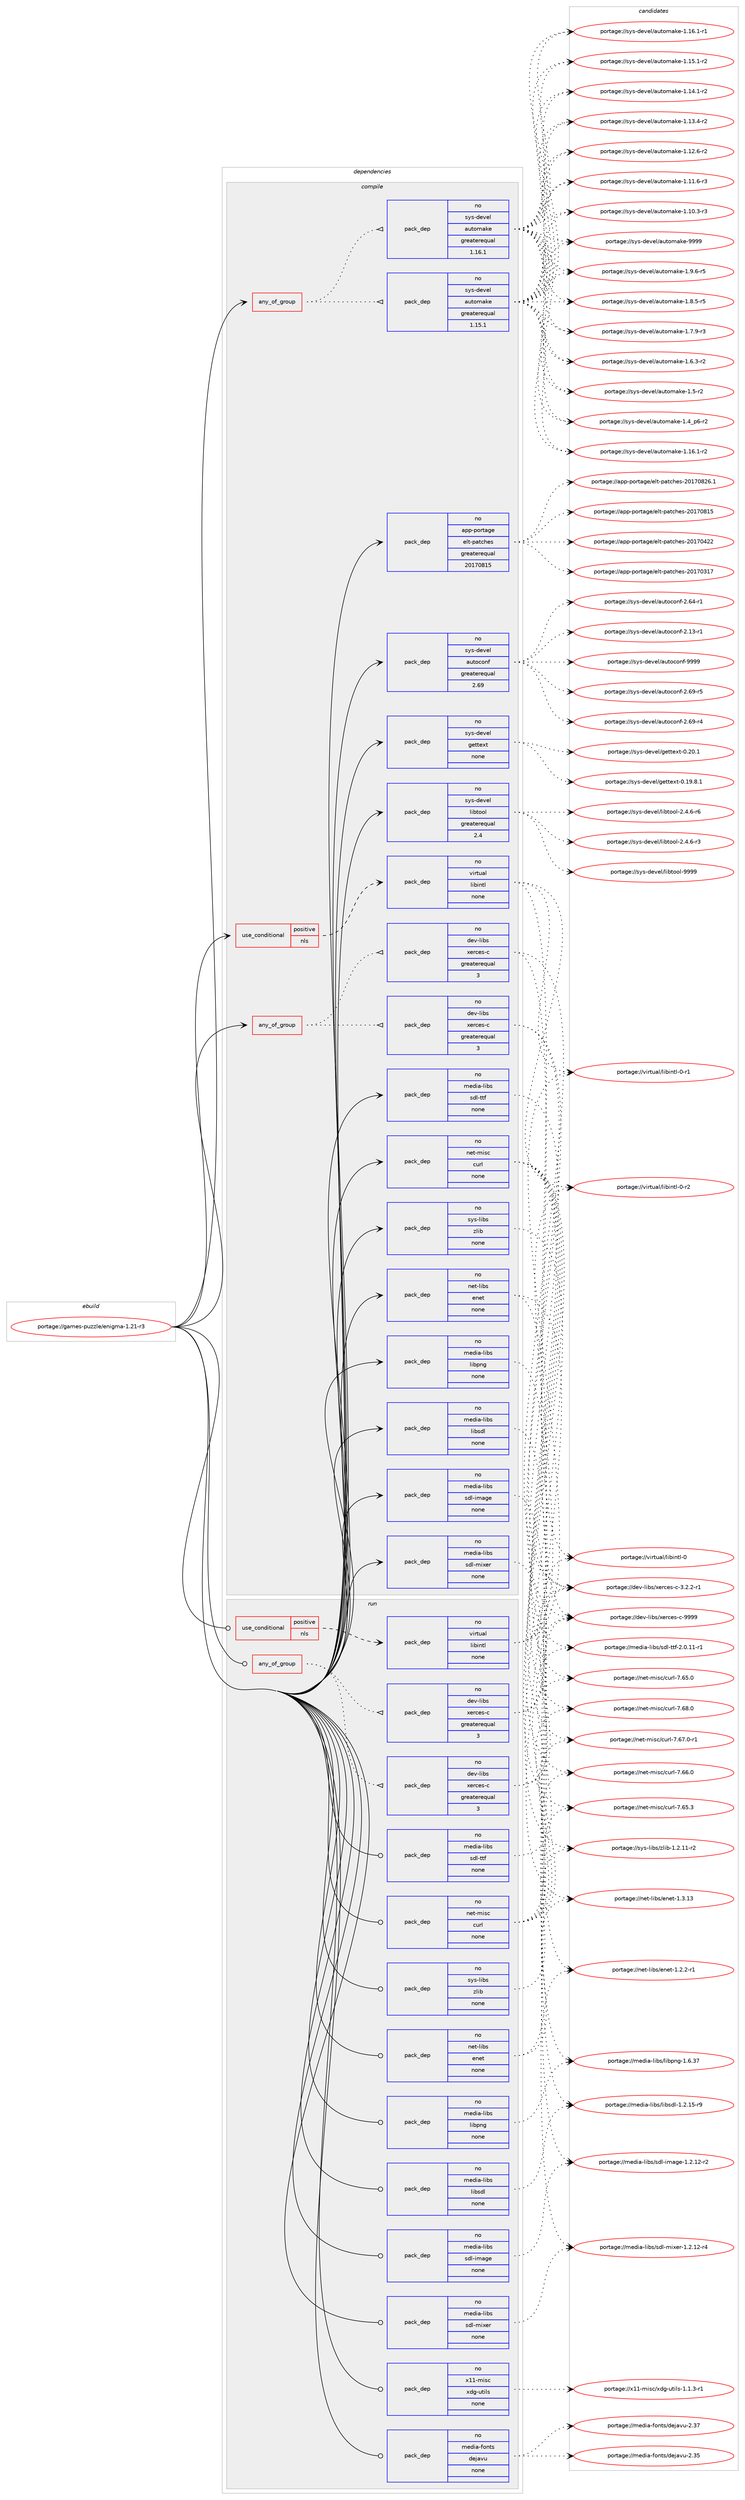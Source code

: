 digraph prolog {

# *************
# Graph options
# *************

newrank=true;
concentrate=true;
compound=true;
graph [rankdir=LR,fontname=Helvetica,fontsize=10,ranksep=1.5];#, ranksep=2.5, nodesep=0.2];
edge  [arrowhead=vee];
node  [fontname=Helvetica,fontsize=10];

# **********
# The ebuild
# **********

subgraph cluster_leftcol {
color=gray;
rank=same;
label=<<i>ebuild</i>>;
id [label="portage://games-puzzle/enigma-1.21-r3", color=red, width=4, href="../games-puzzle/enigma-1.21-r3.svg"];
}

# ****************
# The dependencies
# ****************

subgraph cluster_midcol {
color=gray;
label=<<i>dependencies</i>>;
subgraph cluster_compile {
fillcolor="#eeeeee";
style=filled;
label=<<i>compile</i>>;
subgraph any4226 {
dependency284602 [label=<<TABLE BORDER="0" CELLBORDER="1" CELLSPACING="0" CELLPADDING="4"><TR><TD CELLPADDING="10">any_of_group</TD></TR></TABLE>>, shape=none, color=red];subgraph pack221005 {
dependency284603 [label=<<TABLE BORDER="0" CELLBORDER="1" CELLSPACING="0" CELLPADDING="4" WIDTH="220"><TR><TD ROWSPAN="6" CELLPADDING="30">pack_dep</TD></TR><TR><TD WIDTH="110">no</TD></TR><TR><TD>dev-libs</TD></TR><TR><TD>xerces-c</TD></TR><TR><TD>greaterequal</TD></TR><TR><TD>3</TD></TR></TABLE>>, shape=none, color=blue];
}
dependency284602:e -> dependency284603:w [weight=20,style="dotted",arrowhead="oinv"];
subgraph pack221006 {
dependency284604 [label=<<TABLE BORDER="0" CELLBORDER="1" CELLSPACING="0" CELLPADDING="4" WIDTH="220"><TR><TD ROWSPAN="6" CELLPADDING="30">pack_dep</TD></TR><TR><TD WIDTH="110">no</TD></TR><TR><TD>dev-libs</TD></TR><TR><TD>xerces-c</TD></TR><TR><TD>greaterequal</TD></TR><TR><TD>3</TD></TR></TABLE>>, shape=none, color=blue];
}
dependency284602:e -> dependency284604:w [weight=20,style="dotted",arrowhead="oinv"];
}
id:e -> dependency284602:w [weight=20,style="solid",arrowhead="vee"];
subgraph any4227 {
dependency284605 [label=<<TABLE BORDER="0" CELLBORDER="1" CELLSPACING="0" CELLPADDING="4"><TR><TD CELLPADDING="10">any_of_group</TD></TR></TABLE>>, shape=none, color=red];subgraph pack221007 {
dependency284606 [label=<<TABLE BORDER="0" CELLBORDER="1" CELLSPACING="0" CELLPADDING="4" WIDTH="220"><TR><TD ROWSPAN="6" CELLPADDING="30">pack_dep</TD></TR><TR><TD WIDTH="110">no</TD></TR><TR><TD>sys-devel</TD></TR><TR><TD>automake</TD></TR><TR><TD>greaterequal</TD></TR><TR><TD>1.16.1</TD></TR></TABLE>>, shape=none, color=blue];
}
dependency284605:e -> dependency284606:w [weight=20,style="dotted",arrowhead="oinv"];
subgraph pack221008 {
dependency284607 [label=<<TABLE BORDER="0" CELLBORDER="1" CELLSPACING="0" CELLPADDING="4" WIDTH="220"><TR><TD ROWSPAN="6" CELLPADDING="30">pack_dep</TD></TR><TR><TD WIDTH="110">no</TD></TR><TR><TD>sys-devel</TD></TR><TR><TD>automake</TD></TR><TR><TD>greaterequal</TD></TR><TR><TD>1.15.1</TD></TR></TABLE>>, shape=none, color=blue];
}
dependency284605:e -> dependency284607:w [weight=20,style="dotted",arrowhead="oinv"];
}
id:e -> dependency284605:w [weight=20,style="solid",arrowhead="vee"];
subgraph cond59168 {
dependency284608 [label=<<TABLE BORDER="0" CELLBORDER="1" CELLSPACING="0" CELLPADDING="4"><TR><TD ROWSPAN="3" CELLPADDING="10">use_conditional</TD></TR><TR><TD>positive</TD></TR><TR><TD>nls</TD></TR></TABLE>>, shape=none, color=red];
subgraph pack221009 {
dependency284609 [label=<<TABLE BORDER="0" CELLBORDER="1" CELLSPACING="0" CELLPADDING="4" WIDTH="220"><TR><TD ROWSPAN="6" CELLPADDING="30">pack_dep</TD></TR><TR><TD WIDTH="110">no</TD></TR><TR><TD>virtual</TD></TR><TR><TD>libintl</TD></TR><TR><TD>none</TD></TR><TR><TD></TD></TR></TABLE>>, shape=none, color=blue];
}
dependency284608:e -> dependency284609:w [weight=20,style="dashed",arrowhead="vee"];
}
id:e -> dependency284608:w [weight=20,style="solid",arrowhead="vee"];
subgraph pack221010 {
dependency284610 [label=<<TABLE BORDER="0" CELLBORDER="1" CELLSPACING="0" CELLPADDING="4" WIDTH="220"><TR><TD ROWSPAN="6" CELLPADDING="30">pack_dep</TD></TR><TR><TD WIDTH="110">no</TD></TR><TR><TD>app-portage</TD></TR><TR><TD>elt-patches</TD></TR><TR><TD>greaterequal</TD></TR><TR><TD>20170815</TD></TR></TABLE>>, shape=none, color=blue];
}
id:e -> dependency284610:w [weight=20,style="solid",arrowhead="vee"];
subgraph pack221011 {
dependency284611 [label=<<TABLE BORDER="0" CELLBORDER="1" CELLSPACING="0" CELLPADDING="4" WIDTH="220"><TR><TD ROWSPAN="6" CELLPADDING="30">pack_dep</TD></TR><TR><TD WIDTH="110">no</TD></TR><TR><TD>media-libs</TD></TR><TR><TD>libpng</TD></TR><TR><TD>none</TD></TR><TR><TD></TD></TR></TABLE>>, shape=none, color=blue];
}
id:e -> dependency284611:w [weight=20,style="solid",arrowhead="vee"];
subgraph pack221012 {
dependency284612 [label=<<TABLE BORDER="0" CELLBORDER="1" CELLSPACING="0" CELLPADDING="4" WIDTH="220"><TR><TD ROWSPAN="6" CELLPADDING="30">pack_dep</TD></TR><TR><TD WIDTH="110">no</TD></TR><TR><TD>media-libs</TD></TR><TR><TD>libsdl</TD></TR><TR><TD>none</TD></TR><TR><TD></TD></TR></TABLE>>, shape=none, color=blue];
}
id:e -> dependency284612:w [weight=20,style="solid",arrowhead="vee"];
subgraph pack221013 {
dependency284613 [label=<<TABLE BORDER="0" CELLBORDER="1" CELLSPACING="0" CELLPADDING="4" WIDTH="220"><TR><TD ROWSPAN="6" CELLPADDING="30">pack_dep</TD></TR><TR><TD WIDTH="110">no</TD></TR><TR><TD>media-libs</TD></TR><TR><TD>sdl-image</TD></TR><TR><TD>none</TD></TR><TR><TD></TD></TR></TABLE>>, shape=none, color=blue];
}
id:e -> dependency284613:w [weight=20,style="solid",arrowhead="vee"];
subgraph pack221014 {
dependency284614 [label=<<TABLE BORDER="0" CELLBORDER="1" CELLSPACING="0" CELLPADDING="4" WIDTH="220"><TR><TD ROWSPAN="6" CELLPADDING="30">pack_dep</TD></TR><TR><TD WIDTH="110">no</TD></TR><TR><TD>media-libs</TD></TR><TR><TD>sdl-mixer</TD></TR><TR><TD>none</TD></TR><TR><TD></TD></TR></TABLE>>, shape=none, color=blue];
}
id:e -> dependency284614:w [weight=20,style="solid",arrowhead="vee"];
subgraph pack221015 {
dependency284615 [label=<<TABLE BORDER="0" CELLBORDER="1" CELLSPACING="0" CELLPADDING="4" WIDTH="220"><TR><TD ROWSPAN="6" CELLPADDING="30">pack_dep</TD></TR><TR><TD WIDTH="110">no</TD></TR><TR><TD>media-libs</TD></TR><TR><TD>sdl-ttf</TD></TR><TR><TD>none</TD></TR><TR><TD></TD></TR></TABLE>>, shape=none, color=blue];
}
id:e -> dependency284615:w [weight=20,style="solid",arrowhead="vee"];
subgraph pack221016 {
dependency284616 [label=<<TABLE BORDER="0" CELLBORDER="1" CELLSPACING="0" CELLPADDING="4" WIDTH="220"><TR><TD ROWSPAN="6" CELLPADDING="30">pack_dep</TD></TR><TR><TD WIDTH="110">no</TD></TR><TR><TD>net-libs</TD></TR><TR><TD>enet</TD></TR><TR><TD>none</TD></TR><TR><TD></TD></TR></TABLE>>, shape=none, color=blue];
}
id:e -> dependency284616:w [weight=20,style="solid",arrowhead="vee"];
subgraph pack221017 {
dependency284617 [label=<<TABLE BORDER="0" CELLBORDER="1" CELLSPACING="0" CELLPADDING="4" WIDTH="220"><TR><TD ROWSPAN="6" CELLPADDING="30">pack_dep</TD></TR><TR><TD WIDTH="110">no</TD></TR><TR><TD>net-misc</TD></TR><TR><TD>curl</TD></TR><TR><TD>none</TD></TR><TR><TD></TD></TR></TABLE>>, shape=none, color=blue];
}
id:e -> dependency284617:w [weight=20,style="solid",arrowhead="vee"];
subgraph pack221018 {
dependency284618 [label=<<TABLE BORDER="0" CELLBORDER="1" CELLSPACING="0" CELLPADDING="4" WIDTH="220"><TR><TD ROWSPAN="6" CELLPADDING="30">pack_dep</TD></TR><TR><TD WIDTH="110">no</TD></TR><TR><TD>sys-devel</TD></TR><TR><TD>autoconf</TD></TR><TR><TD>greaterequal</TD></TR><TR><TD>2.69</TD></TR></TABLE>>, shape=none, color=blue];
}
id:e -> dependency284618:w [weight=20,style="solid",arrowhead="vee"];
subgraph pack221019 {
dependency284619 [label=<<TABLE BORDER="0" CELLBORDER="1" CELLSPACING="0" CELLPADDING="4" WIDTH="220"><TR><TD ROWSPAN="6" CELLPADDING="30">pack_dep</TD></TR><TR><TD WIDTH="110">no</TD></TR><TR><TD>sys-devel</TD></TR><TR><TD>gettext</TD></TR><TR><TD>none</TD></TR><TR><TD></TD></TR></TABLE>>, shape=none, color=blue];
}
id:e -> dependency284619:w [weight=20,style="solid",arrowhead="vee"];
subgraph pack221020 {
dependency284620 [label=<<TABLE BORDER="0" CELLBORDER="1" CELLSPACING="0" CELLPADDING="4" WIDTH="220"><TR><TD ROWSPAN="6" CELLPADDING="30">pack_dep</TD></TR><TR><TD WIDTH="110">no</TD></TR><TR><TD>sys-devel</TD></TR><TR><TD>libtool</TD></TR><TR><TD>greaterequal</TD></TR><TR><TD>2.4</TD></TR></TABLE>>, shape=none, color=blue];
}
id:e -> dependency284620:w [weight=20,style="solid",arrowhead="vee"];
subgraph pack221021 {
dependency284621 [label=<<TABLE BORDER="0" CELLBORDER="1" CELLSPACING="0" CELLPADDING="4" WIDTH="220"><TR><TD ROWSPAN="6" CELLPADDING="30">pack_dep</TD></TR><TR><TD WIDTH="110">no</TD></TR><TR><TD>sys-libs</TD></TR><TR><TD>zlib</TD></TR><TR><TD>none</TD></TR><TR><TD></TD></TR></TABLE>>, shape=none, color=blue];
}
id:e -> dependency284621:w [weight=20,style="solid",arrowhead="vee"];
}
subgraph cluster_compileandrun {
fillcolor="#eeeeee";
style=filled;
label=<<i>compile and run</i>>;
}
subgraph cluster_run {
fillcolor="#eeeeee";
style=filled;
label=<<i>run</i>>;
subgraph any4228 {
dependency284622 [label=<<TABLE BORDER="0" CELLBORDER="1" CELLSPACING="0" CELLPADDING="4"><TR><TD CELLPADDING="10">any_of_group</TD></TR></TABLE>>, shape=none, color=red];subgraph pack221022 {
dependency284623 [label=<<TABLE BORDER="0" CELLBORDER="1" CELLSPACING="0" CELLPADDING="4" WIDTH="220"><TR><TD ROWSPAN="6" CELLPADDING="30">pack_dep</TD></TR><TR><TD WIDTH="110">no</TD></TR><TR><TD>dev-libs</TD></TR><TR><TD>xerces-c</TD></TR><TR><TD>greaterequal</TD></TR><TR><TD>3</TD></TR></TABLE>>, shape=none, color=blue];
}
dependency284622:e -> dependency284623:w [weight=20,style="dotted",arrowhead="oinv"];
subgraph pack221023 {
dependency284624 [label=<<TABLE BORDER="0" CELLBORDER="1" CELLSPACING="0" CELLPADDING="4" WIDTH="220"><TR><TD ROWSPAN="6" CELLPADDING="30">pack_dep</TD></TR><TR><TD WIDTH="110">no</TD></TR><TR><TD>dev-libs</TD></TR><TR><TD>xerces-c</TD></TR><TR><TD>greaterequal</TD></TR><TR><TD>3</TD></TR></TABLE>>, shape=none, color=blue];
}
dependency284622:e -> dependency284624:w [weight=20,style="dotted",arrowhead="oinv"];
}
id:e -> dependency284622:w [weight=20,style="solid",arrowhead="odot"];
subgraph cond59169 {
dependency284625 [label=<<TABLE BORDER="0" CELLBORDER="1" CELLSPACING="0" CELLPADDING="4"><TR><TD ROWSPAN="3" CELLPADDING="10">use_conditional</TD></TR><TR><TD>positive</TD></TR><TR><TD>nls</TD></TR></TABLE>>, shape=none, color=red];
subgraph pack221024 {
dependency284626 [label=<<TABLE BORDER="0" CELLBORDER="1" CELLSPACING="0" CELLPADDING="4" WIDTH="220"><TR><TD ROWSPAN="6" CELLPADDING="30">pack_dep</TD></TR><TR><TD WIDTH="110">no</TD></TR><TR><TD>virtual</TD></TR><TR><TD>libintl</TD></TR><TR><TD>none</TD></TR><TR><TD></TD></TR></TABLE>>, shape=none, color=blue];
}
dependency284625:e -> dependency284626:w [weight=20,style="dashed",arrowhead="vee"];
}
id:e -> dependency284625:w [weight=20,style="solid",arrowhead="odot"];
subgraph pack221025 {
dependency284627 [label=<<TABLE BORDER="0" CELLBORDER="1" CELLSPACING="0" CELLPADDING="4" WIDTH="220"><TR><TD ROWSPAN="6" CELLPADDING="30">pack_dep</TD></TR><TR><TD WIDTH="110">no</TD></TR><TR><TD>media-fonts</TD></TR><TR><TD>dejavu</TD></TR><TR><TD>none</TD></TR><TR><TD></TD></TR></TABLE>>, shape=none, color=blue];
}
id:e -> dependency284627:w [weight=20,style="solid",arrowhead="odot"];
subgraph pack221026 {
dependency284628 [label=<<TABLE BORDER="0" CELLBORDER="1" CELLSPACING="0" CELLPADDING="4" WIDTH="220"><TR><TD ROWSPAN="6" CELLPADDING="30">pack_dep</TD></TR><TR><TD WIDTH="110">no</TD></TR><TR><TD>media-libs</TD></TR><TR><TD>libpng</TD></TR><TR><TD>none</TD></TR><TR><TD></TD></TR></TABLE>>, shape=none, color=blue];
}
id:e -> dependency284628:w [weight=20,style="solid",arrowhead="odot"];
subgraph pack221027 {
dependency284629 [label=<<TABLE BORDER="0" CELLBORDER="1" CELLSPACING="0" CELLPADDING="4" WIDTH="220"><TR><TD ROWSPAN="6" CELLPADDING="30">pack_dep</TD></TR><TR><TD WIDTH="110">no</TD></TR><TR><TD>media-libs</TD></TR><TR><TD>libsdl</TD></TR><TR><TD>none</TD></TR><TR><TD></TD></TR></TABLE>>, shape=none, color=blue];
}
id:e -> dependency284629:w [weight=20,style="solid",arrowhead="odot"];
subgraph pack221028 {
dependency284630 [label=<<TABLE BORDER="0" CELLBORDER="1" CELLSPACING="0" CELLPADDING="4" WIDTH="220"><TR><TD ROWSPAN="6" CELLPADDING="30">pack_dep</TD></TR><TR><TD WIDTH="110">no</TD></TR><TR><TD>media-libs</TD></TR><TR><TD>sdl-image</TD></TR><TR><TD>none</TD></TR><TR><TD></TD></TR></TABLE>>, shape=none, color=blue];
}
id:e -> dependency284630:w [weight=20,style="solid",arrowhead="odot"];
subgraph pack221029 {
dependency284631 [label=<<TABLE BORDER="0" CELLBORDER="1" CELLSPACING="0" CELLPADDING="4" WIDTH="220"><TR><TD ROWSPAN="6" CELLPADDING="30">pack_dep</TD></TR><TR><TD WIDTH="110">no</TD></TR><TR><TD>media-libs</TD></TR><TR><TD>sdl-mixer</TD></TR><TR><TD>none</TD></TR><TR><TD></TD></TR></TABLE>>, shape=none, color=blue];
}
id:e -> dependency284631:w [weight=20,style="solid",arrowhead="odot"];
subgraph pack221030 {
dependency284632 [label=<<TABLE BORDER="0" CELLBORDER="1" CELLSPACING="0" CELLPADDING="4" WIDTH="220"><TR><TD ROWSPAN="6" CELLPADDING="30">pack_dep</TD></TR><TR><TD WIDTH="110">no</TD></TR><TR><TD>media-libs</TD></TR><TR><TD>sdl-ttf</TD></TR><TR><TD>none</TD></TR><TR><TD></TD></TR></TABLE>>, shape=none, color=blue];
}
id:e -> dependency284632:w [weight=20,style="solid",arrowhead="odot"];
subgraph pack221031 {
dependency284633 [label=<<TABLE BORDER="0" CELLBORDER="1" CELLSPACING="0" CELLPADDING="4" WIDTH="220"><TR><TD ROWSPAN="6" CELLPADDING="30">pack_dep</TD></TR><TR><TD WIDTH="110">no</TD></TR><TR><TD>net-libs</TD></TR><TR><TD>enet</TD></TR><TR><TD>none</TD></TR><TR><TD></TD></TR></TABLE>>, shape=none, color=blue];
}
id:e -> dependency284633:w [weight=20,style="solid",arrowhead="odot"];
subgraph pack221032 {
dependency284634 [label=<<TABLE BORDER="0" CELLBORDER="1" CELLSPACING="0" CELLPADDING="4" WIDTH="220"><TR><TD ROWSPAN="6" CELLPADDING="30">pack_dep</TD></TR><TR><TD WIDTH="110">no</TD></TR><TR><TD>net-misc</TD></TR><TR><TD>curl</TD></TR><TR><TD>none</TD></TR><TR><TD></TD></TR></TABLE>>, shape=none, color=blue];
}
id:e -> dependency284634:w [weight=20,style="solid",arrowhead="odot"];
subgraph pack221033 {
dependency284635 [label=<<TABLE BORDER="0" CELLBORDER="1" CELLSPACING="0" CELLPADDING="4" WIDTH="220"><TR><TD ROWSPAN="6" CELLPADDING="30">pack_dep</TD></TR><TR><TD WIDTH="110">no</TD></TR><TR><TD>sys-libs</TD></TR><TR><TD>zlib</TD></TR><TR><TD>none</TD></TR><TR><TD></TD></TR></TABLE>>, shape=none, color=blue];
}
id:e -> dependency284635:w [weight=20,style="solid",arrowhead="odot"];
subgraph pack221034 {
dependency284636 [label=<<TABLE BORDER="0" CELLBORDER="1" CELLSPACING="0" CELLPADDING="4" WIDTH="220"><TR><TD ROWSPAN="6" CELLPADDING="30">pack_dep</TD></TR><TR><TD WIDTH="110">no</TD></TR><TR><TD>x11-misc</TD></TR><TR><TD>xdg-utils</TD></TR><TR><TD>none</TD></TR><TR><TD></TD></TR></TABLE>>, shape=none, color=blue];
}
id:e -> dependency284636:w [weight=20,style="solid",arrowhead="odot"];
}
}

# **************
# The candidates
# **************

subgraph cluster_choices {
rank=same;
color=gray;
label=<<i>candidates</i>>;

subgraph choice221005 {
color=black;
nodesep=1;
choice1001011184510810598115471201011149910111545994557575757 [label="portage://dev-libs/xerces-c-9999", color=red, width=4,href="../dev-libs/xerces-c-9999.svg"];
choice1001011184510810598115471201011149910111545994551465046504511449 [label="portage://dev-libs/xerces-c-3.2.2-r1", color=red, width=4,href="../dev-libs/xerces-c-3.2.2-r1.svg"];
dependency284603:e -> choice1001011184510810598115471201011149910111545994557575757:w [style=dotted,weight="100"];
dependency284603:e -> choice1001011184510810598115471201011149910111545994551465046504511449:w [style=dotted,weight="100"];
}
subgraph choice221006 {
color=black;
nodesep=1;
choice1001011184510810598115471201011149910111545994557575757 [label="portage://dev-libs/xerces-c-9999", color=red, width=4,href="../dev-libs/xerces-c-9999.svg"];
choice1001011184510810598115471201011149910111545994551465046504511449 [label="portage://dev-libs/xerces-c-3.2.2-r1", color=red, width=4,href="../dev-libs/xerces-c-3.2.2-r1.svg"];
dependency284604:e -> choice1001011184510810598115471201011149910111545994557575757:w [style=dotted,weight="100"];
dependency284604:e -> choice1001011184510810598115471201011149910111545994551465046504511449:w [style=dotted,weight="100"];
}
subgraph choice221007 {
color=black;
nodesep=1;
choice115121115451001011181011084797117116111109971071014557575757 [label="portage://sys-devel/automake-9999", color=red, width=4,href="../sys-devel/automake-9999.svg"];
choice115121115451001011181011084797117116111109971071014549465746544511453 [label="portage://sys-devel/automake-1.9.6-r5", color=red, width=4,href="../sys-devel/automake-1.9.6-r5.svg"];
choice115121115451001011181011084797117116111109971071014549465646534511453 [label="portage://sys-devel/automake-1.8.5-r5", color=red, width=4,href="../sys-devel/automake-1.8.5-r5.svg"];
choice115121115451001011181011084797117116111109971071014549465546574511451 [label="portage://sys-devel/automake-1.7.9-r3", color=red, width=4,href="../sys-devel/automake-1.7.9-r3.svg"];
choice115121115451001011181011084797117116111109971071014549465446514511450 [label="portage://sys-devel/automake-1.6.3-r2", color=red, width=4,href="../sys-devel/automake-1.6.3-r2.svg"];
choice11512111545100101118101108479711711611110997107101454946534511450 [label="portage://sys-devel/automake-1.5-r2", color=red, width=4,href="../sys-devel/automake-1.5-r2.svg"];
choice115121115451001011181011084797117116111109971071014549465295112544511450 [label="portage://sys-devel/automake-1.4_p6-r2", color=red, width=4,href="../sys-devel/automake-1.4_p6-r2.svg"];
choice11512111545100101118101108479711711611110997107101454946495446494511450 [label="portage://sys-devel/automake-1.16.1-r2", color=red, width=4,href="../sys-devel/automake-1.16.1-r2.svg"];
choice11512111545100101118101108479711711611110997107101454946495446494511449 [label="portage://sys-devel/automake-1.16.1-r1", color=red, width=4,href="../sys-devel/automake-1.16.1-r1.svg"];
choice11512111545100101118101108479711711611110997107101454946495346494511450 [label="portage://sys-devel/automake-1.15.1-r2", color=red, width=4,href="../sys-devel/automake-1.15.1-r2.svg"];
choice11512111545100101118101108479711711611110997107101454946495246494511450 [label="portage://sys-devel/automake-1.14.1-r2", color=red, width=4,href="../sys-devel/automake-1.14.1-r2.svg"];
choice11512111545100101118101108479711711611110997107101454946495146524511450 [label="portage://sys-devel/automake-1.13.4-r2", color=red, width=4,href="../sys-devel/automake-1.13.4-r2.svg"];
choice11512111545100101118101108479711711611110997107101454946495046544511450 [label="portage://sys-devel/automake-1.12.6-r2", color=red, width=4,href="../sys-devel/automake-1.12.6-r2.svg"];
choice11512111545100101118101108479711711611110997107101454946494946544511451 [label="portage://sys-devel/automake-1.11.6-r3", color=red, width=4,href="../sys-devel/automake-1.11.6-r3.svg"];
choice11512111545100101118101108479711711611110997107101454946494846514511451 [label="portage://sys-devel/automake-1.10.3-r3", color=red, width=4,href="../sys-devel/automake-1.10.3-r3.svg"];
dependency284606:e -> choice115121115451001011181011084797117116111109971071014557575757:w [style=dotted,weight="100"];
dependency284606:e -> choice115121115451001011181011084797117116111109971071014549465746544511453:w [style=dotted,weight="100"];
dependency284606:e -> choice115121115451001011181011084797117116111109971071014549465646534511453:w [style=dotted,weight="100"];
dependency284606:e -> choice115121115451001011181011084797117116111109971071014549465546574511451:w [style=dotted,weight="100"];
dependency284606:e -> choice115121115451001011181011084797117116111109971071014549465446514511450:w [style=dotted,weight="100"];
dependency284606:e -> choice11512111545100101118101108479711711611110997107101454946534511450:w [style=dotted,weight="100"];
dependency284606:e -> choice115121115451001011181011084797117116111109971071014549465295112544511450:w [style=dotted,weight="100"];
dependency284606:e -> choice11512111545100101118101108479711711611110997107101454946495446494511450:w [style=dotted,weight="100"];
dependency284606:e -> choice11512111545100101118101108479711711611110997107101454946495446494511449:w [style=dotted,weight="100"];
dependency284606:e -> choice11512111545100101118101108479711711611110997107101454946495346494511450:w [style=dotted,weight="100"];
dependency284606:e -> choice11512111545100101118101108479711711611110997107101454946495246494511450:w [style=dotted,weight="100"];
dependency284606:e -> choice11512111545100101118101108479711711611110997107101454946495146524511450:w [style=dotted,weight="100"];
dependency284606:e -> choice11512111545100101118101108479711711611110997107101454946495046544511450:w [style=dotted,weight="100"];
dependency284606:e -> choice11512111545100101118101108479711711611110997107101454946494946544511451:w [style=dotted,weight="100"];
dependency284606:e -> choice11512111545100101118101108479711711611110997107101454946494846514511451:w [style=dotted,weight="100"];
}
subgraph choice221008 {
color=black;
nodesep=1;
choice115121115451001011181011084797117116111109971071014557575757 [label="portage://sys-devel/automake-9999", color=red, width=4,href="../sys-devel/automake-9999.svg"];
choice115121115451001011181011084797117116111109971071014549465746544511453 [label="portage://sys-devel/automake-1.9.6-r5", color=red, width=4,href="../sys-devel/automake-1.9.6-r5.svg"];
choice115121115451001011181011084797117116111109971071014549465646534511453 [label="portage://sys-devel/automake-1.8.5-r5", color=red, width=4,href="../sys-devel/automake-1.8.5-r5.svg"];
choice115121115451001011181011084797117116111109971071014549465546574511451 [label="portage://sys-devel/automake-1.7.9-r3", color=red, width=4,href="../sys-devel/automake-1.7.9-r3.svg"];
choice115121115451001011181011084797117116111109971071014549465446514511450 [label="portage://sys-devel/automake-1.6.3-r2", color=red, width=4,href="../sys-devel/automake-1.6.3-r2.svg"];
choice11512111545100101118101108479711711611110997107101454946534511450 [label="portage://sys-devel/automake-1.5-r2", color=red, width=4,href="../sys-devel/automake-1.5-r2.svg"];
choice115121115451001011181011084797117116111109971071014549465295112544511450 [label="portage://sys-devel/automake-1.4_p6-r2", color=red, width=4,href="../sys-devel/automake-1.4_p6-r2.svg"];
choice11512111545100101118101108479711711611110997107101454946495446494511450 [label="portage://sys-devel/automake-1.16.1-r2", color=red, width=4,href="../sys-devel/automake-1.16.1-r2.svg"];
choice11512111545100101118101108479711711611110997107101454946495446494511449 [label="portage://sys-devel/automake-1.16.1-r1", color=red, width=4,href="../sys-devel/automake-1.16.1-r1.svg"];
choice11512111545100101118101108479711711611110997107101454946495346494511450 [label="portage://sys-devel/automake-1.15.1-r2", color=red, width=4,href="../sys-devel/automake-1.15.1-r2.svg"];
choice11512111545100101118101108479711711611110997107101454946495246494511450 [label="portage://sys-devel/automake-1.14.1-r2", color=red, width=4,href="../sys-devel/automake-1.14.1-r2.svg"];
choice11512111545100101118101108479711711611110997107101454946495146524511450 [label="portage://sys-devel/automake-1.13.4-r2", color=red, width=4,href="../sys-devel/automake-1.13.4-r2.svg"];
choice11512111545100101118101108479711711611110997107101454946495046544511450 [label="portage://sys-devel/automake-1.12.6-r2", color=red, width=4,href="../sys-devel/automake-1.12.6-r2.svg"];
choice11512111545100101118101108479711711611110997107101454946494946544511451 [label="portage://sys-devel/automake-1.11.6-r3", color=red, width=4,href="../sys-devel/automake-1.11.6-r3.svg"];
choice11512111545100101118101108479711711611110997107101454946494846514511451 [label="portage://sys-devel/automake-1.10.3-r3", color=red, width=4,href="../sys-devel/automake-1.10.3-r3.svg"];
dependency284607:e -> choice115121115451001011181011084797117116111109971071014557575757:w [style=dotted,weight="100"];
dependency284607:e -> choice115121115451001011181011084797117116111109971071014549465746544511453:w [style=dotted,weight="100"];
dependency284607:e -> choice115121115451001011181011084797117116111109971071014549465646534511453:w [style=dotted,weight="100"];
dependency284607:e -> choice115121115451001011181011084797117116111109971071014549465546574511451:w [style=dotted,weight="100"];
dependency284607:e -> choice115121115451001011181011084797117116111109971071014549465446514511450:w [style=dotted,weight="100"];
dependency284607:e -> choice11512111545100101118101108479711711611110997107101454946534511450:w [style=dotted,weight="100"];
dependency284607:e -> choice115121115451001011181011084797117116111109971071014549465295112544511450:w [style=dotted,weight="100"];
dependency284607:e -> choice11512111545100101118101108479711711611110997107101454946495446494511450:w [style=dotted,weight="100"];
dependency284607:e -> choice11512111545100101118101108479711711611110997107101454946495446494511449:w [style=dotted,weight="100"];
dependency284607:e -> choice11512111545100101118101108479711711611110997107101454946495346494511450:w [style=dotted,weight="100"];
dependency284607:e -> choice11512111545100101118101108479711711611110997107101454946495246494511450:w [style=dotted,weight="100"];
dependency284607:e -> choice11512111545100101118101108479711711611110997107101454946495146524511450:w [style=dotted,weight="100"];
dependency284607:e -> choice11512111545100101118101108479711711611110997107101454946495046544511450:w [style=dotted,weight="100"];
dependency284607:e -> choice11512111545100101118101108479711711611110997107101454946494946544511451:w [style=dotted,weight="100"];
dependency284607:e -> choice11512111545100101118101108479711711611110997107101454946494846514511451:w [style=dotted,weight="100"];
}
subgraph choice221009 {
color=black;
nodesep=1;
choice11810511411611797108471081059810511011610845484511450 [label="portage://virtual/libintl-0-r2", color=red, width=4,href="../virtual/libintl-0-r2.svg"];
choice11810511411611797108471081059810511011610845484511449 [label="portage://virtual/libintl-0-r1", color=red, width=4,href="../virtual/libintl-0-r1.svg"];
choice1181051141161179710847108105981051101161084548 [label="portage://virtual/libintl-0", color=red, width=4,href="../virtual/libintl-0.svg"];
dependency284609:e -> choice11810511411611797108471081059810511011610845484511450:w [style=dotted,weight="100"];
dependency284609:e -> choice11810511411611797108471081059810511011610845484511449:w [style=dotted,weight="100"];
dependency284609:e -> choice1181051141161179710847108105981051101161084548:w [style=dotted,weight="100"];
}
subgraph choice221010 {
color=black;
nodesep=1;
choice971121124511211111411697103101471011081164511297116991041011154550484955485650544649 [label="portage://app-portage/elt-patches-20170826.1", color=red, width=4,href="../app-portage/elt-patches-20170826.1.svg"];
choice97112112451121111141169710310147101108116451129711699104101115455048495548564953 [label="portage://app-portage/elt-patches-20170815", color=red, width=4,href="../app-portage/elt-patches-20170815.svg"];
choice97112112451121111141169710310147101108116451129711699104101115455048495548525050 [label="portage://app-portage/elt-patches-20170422", color=red, width=4,href="../app-portage/elt-patches-20170422.svg"];
choice97112112451121111141169710310147101108116451129711699104101115455048495548514955 [label="portage://app-portage/elt-patches-20170317", color=red, width=4,href="../app-portage/elt-patches-20170317.svg"];
dependency284610:e -> choice971121124511211111411697103101471011081164511297116991041011154550484955485650544649:w [style=dotted,weight="100"];
dependency284610:e -> choice97112112451121111141169710310147101108116451129711699104101115455048495548564953:w [style=dotted,weight="100"];
dependency284610:e -> choice97112112451121111141169710310147101108116451129711699104101115455048495548525050:w [style=dotted,weight="100"];
dependency284610:e -> choice97112112451121111141169710310147101108116451129711699104101115455048495548514955:w [style=dotted,weight="100"];
}
subgraph choice221011 {
color=black;
nodesep=1;
choice109101100105974510810598115471081059811211010345494654465155 [label="portage://media-libs/libpng-1.6.37", color=red, width=4,href="../media-libs/libpng-1.6.37.svg"];
dependency284611:e -> choice109101100105974510810598115471081059811211010345494654465155:w [style=dotted,weight="100"];
}
subgraph choice221012 {
color=black;
nodesep=1;
choice1091011001059745108105981154710810598115100108454946504649534511457 [label="portage://media-libs/libsdl-1.2.15-r9", color=red, width=4,href="../media-libs/libsdl-1.2.15-r9.svg"];
dependency284612:e -> choice1091011001059745108105981154710810598115100108454946504649534511457:w [style=dotted,weight="100"];
}
subgraph choice221013 {
color=black;
nodesep=1;
choice109101100105974510810598115471151001084510510997103101454946504649504511450 [label="portage://media-libs/sdl-image-1.2.12-r2", color=red, width=4,href="../media-libs/sdl-image-1.2.12-r2.svg"];
dependency284613:e -> choice109101100105974510810598115471151001084510510997103101454946504649504511450:w [style=dotted,weight="100"];
}
subgraph choice221014 {
color=black;
nodesep=1;
choice1091011001059745108105981154711510010845109105120101114454946504649504511452 [label="portage://media-libs/sdl-mixer-1.2.12-r4", color=red, width=4,href="../media-libs/sdl-mixer-1.2.12-r4.svg"];
dependency284614:e -> choice1091011001059745108105981154711510010845109105120101114454946504649504511452:w [style=dotted,weight="100"];
}
subgraph choice221015 {
color=black;
nodesep=1;
choice1091011001059745108105981154711510010845116116102455046484649494511449 [label="portage://media-libs/sdl-ttf-2.0.11-r1", color=red, width=4,href="../media-libs/sdl-ttf-2.0.11-r1.svg"];
dependency284615:e -> choice1091011001059745108105981154711510010845116116102455046484649494511449:w [style=dotted,weight="100"];
}
subgraph choice221016 {
color=black;
nodesep=1;
choice11010111645108105981154710111010111645494651464951 [label="portage://net-libs/enet-1.3.13", color=red, width=4,href="../net-libs/enet-1.3.13.svg"];
choice1101011164510810598115471011101011164549465046504511449 [label="portage://net-libs/enet-1.2.2-r1", color=red, width=4,href="../net-libs/enet-1.2.2-r1.svg"];
dependency284616:e -> choice11010111645108105981154710111010111645494651464951:w [style=dotted,weight="100"];
dependency284616:e -> choice1101011164510810598115471011101011164549465046504511449:w [style=dotted,weight="100"];
}
subgraph choice221017 {
color=black;
nodesep=1;
choice1101011164510910511599479911711410845554654564648 [label="portage://net-misc/curl-7.68.0", color=red, width=4,href="../net-misc/curl-7.68.0.svg"];
choice11010111645109105115994799117114108455546545546484511449 [label="portage://net-misc/curl-7.67.0-r1", color=red, width=4,href="../net-misc/curl-7.67.0-r1.svg"];
choice1101011164510910511599479911711410845554654544648 [label="portage://net-misc/curl-7.66.0", color=red, width=4,href="../net-misc/curl-7.66.0.svg"];
choice1101011164510910511599479911711410845554654534651 [label="portage://net-misc/curl-7.65.3", color=red, width=4,href="../net-misc/curl-7.65.3.svg"];
choice1101011164510910511599479911711410845554654534648 [label="portage://net-misc/curl-7.65.0", color=red, width=4,href="../net-misc/curl-7.65.0.svg"];
dependency284617:e -> choice1101011164510910511599479911711410845554654564648:w [style=dotted,weight="100"];
dependency284617:e -> choice11010111645109105115994799117114108455546545546484511449:w [style=dotted,weight="100"];
dependency284617:e -> choice1101011164510910511599479911711410845554654544648:w [style=dotted,weight="100"];
dependency284617:e -> choice1101011164510910511599479911711410845554654534651:w [style=dotted,weight="100"];
dependency284617:e -> choice1101011164510910511599479911711410845554654534648:w [style=dotted,weight="100"];
}
subgraph choice221018 {
color=black;
nodesep=1;
choice115121115451001011181011084797117116111991111101024557575757 [label="portage://sys-devel/autoconf-9999", color=red, width=4,href="../sys-devel/autoconf-9999.svg"];
choice1151211154510010111810110847971171161119911111010245504654574511453 [label="portage://sys-devel/autoconf-2.69-r5", color=red, width=4,href="../sys-devel/autoconf-2.69-r5.svg"];
choice1151211154510010111810110847971171161119911111010245504654574511452 [label="portage://sys-devel/autoconf-2.69-r4", color=red, width=4,href="../sys-devel/autoconf-2.69-r4.svg"];
choice1151211154510010111810110847971171161119911111010245504654524511449 [label="portage://sys-devel/autoconf-2.64-r1", color=red, width=4,href="../sys-devel/autoconf-2.64-r1.svg"];
choice1151211154510010111810110847971171161119911111010245504649514511449 [label="portage://sys-devel/autoconf-2.13-r1", color=red, width=4,href="../sys-devel/autoconf-2.13-r1.svg"];
dependency284618:e -> choice115121115451001011181011084797117116111991111101024557575757:w [style=dotted,weight="100"];
dependency284618:e -> choice1151211154510010111810110847971171161119911111010245504654574511453:w [style=dotted,weight="100"];
dependency284618:e -> choice1151211154510010111810110847971171161119911111010245504654574511452:w [style=dotted,weight="100"];
dependency284618:e -> choice1151211154510010111810110847971171161119911111010245504654524511449:w [style=dotted,weight="100"];
dependency284618:e -> choice1151211154510010111810110847971171161119911111010245504649514511449:w [style=dotted,weight="100"];
}
subgraph choice221019 {
color=black;
nodesep=1;
choice115121115451001011181011084710310111611610112011645484650484649 [label="portage://sys-devel/gettext-0.20.1", color=red, width=4,href="../sys-devel/gettext-0.20.1.svg"];
choice1151211154510010111810110847103101116116101120116454846495746564649 [label="portage://sys-devel/gettext-0.19.8.1", color=red, width=4,href="../sys-devel/gettext-0.19.8.1.svg"];
dependency284619:e -> choice115121115451001011181011084710310111611610112011645484650484649:w [style=dotted,weight="100"];
dependency284619:e -> choice1151211154510010111810110847103101116116101120116454846495746564649:w [style=dotted,weight="100"];
}
subgraph choice221020 {
color=black;
nodesep=1;
choice1151211154510010111810110847108105981161111111084557575757 [label="portage://sys-devel/libtool-9999", color=red, width=4,href="../sys-devel/libtool-9999.svg"];
choice1151211154510010111810110847108105981161111111084550465246544511454 [label="portage://sys-devel/libtool-2.4.6-r6", color=red, width=4,href="../sys-devel/libtool-2.4.6-r6.svg"];
choice1151211154510010111810110847108105981161111111084550465246544511451 [label="portage://sys-devel/libtool-2.4.6-r3", color=red, width=4,href="../sys-devel/libtool-2.4.6-r3.svg"];
dependency284620:e -> choice1151211154510010111810110847108105981161111111084557575757:w [style=dotted,weight="100"];
dependency284620:e -> choice1151211154510010111810110847108105981161111111084550465246544511454:w [style=dotted,weight="100"];
dependency284620:e -> choice1151211154510010111810110847108105981161111111084550465246544511451:w [style=dotted,weight="100"];
}
subgraph choice221021 {
color=black;
nodesep=1;
choice11512111545108105981154712210810598454946504649494511450 [label="portage://sys-libs/zlib-1.2.11-r2", color=red, width=4,href="../sys-libs/zlib-1.2.11-r2.svg"];
dependency284621:e -> choice11512111545108105981154712210810598454946504649494511450:w [style=dotted,weight="100"];
}
subgraph choice221022 {
color=black;
nodesep=1;
choice1001011184510810598115471201011149910111545994557575757 [label="portage://dev-libs/xerces-c-9999", color=red, width=4,href="../dev-libs/xerces-c-9999.svg"];
choice1001011184510810598115471201011149910111545994551465046504511449 [label="portage://dev-libs/xerces-c-3.2.2-r1", color=red, width=4,href="../dev-libs/xerces-c-3.2.2-r1.svg"];
dependency284623:e -> choice1001011184510810598115471201011149910111545994557575757:w [style=dotted,weight="100"];
dependency284623:e -> choice1001011184510810598115471201011149910111545994551465046504511449:w [style=dotted,weight="100"];
}
subgraph choice221023 {
color=black;
nodesep=1;
choice1001011184510810598115471201011149910111545994557575757 [label="portage://dev-libs/xerces-c-9999", color=red, width=4,href="../dev-libs/xerces-c-9999.svg"];
choice1001011184510810598115471201011149910111545994551465046504511449 [label="portage://dev-libs/xerces-c-3.2.2-r1", color=red, width=4,href="../dev-libs/xerces-c-3.2.2-r1.svg"];
dependency284624:e -> choice1001011184510810598115471201011149910111545994557575757:w [style=dotted,weight="100"];
dependency284624:e -> choice1001011184510810598115471201011149910111545994551465046504511449:w [style=dotted,weight="100"];
}
subgraph choice221024 {
color=black;
nodesep=1;
choice11810511411611797108471081059810511011610845484511450 [label="portage://virtual/libintl-0-r2", color=red, width=4,href="../virtual/libintl-0-r2.svg"];
choice11810511411611797108471081059810511011610845484511449 [label="portage://virtual/libintl-0-r1", color=red, width=4,href="../virtual/libintl-0-r1.svg"];
choice1181051141161179710847108105981051101161084548 [label="portage://virtual/libintl-0", color=red, width=4,href="../virtual/libintl-0.svg"];
dependency284626:e -> choice11810511411611797108471081059810511011610845484511450:w [style=dotted,weight="100"];
dependency284626:e -> choice11810511411611797108471081059810511011610845484511449:w [style=dotted,weight="100"];
dependency284626:e -> choice1181051141161179710847108105981051101161084548:w [style=dotted,weight="100"];
}
subgraph choice221025 {
color=black;
nodesep=1;
choice109101100105974510211111011611547100101106971181174550465155 [label="portage://media-fonts/dejavu-2.37", color=red, width=4,href="../media-fonts/dejavu-2.37.svg"];
choice109101100105974510211111011611547100101106971181174550465153 [label="portage://media-fonts/dejavu-2.35", color=red, width=4,href="../media-fonts/dejavu-2.35.svg"];
dependency284627:e -> choice109101100105974510211111011611547100101106971181174550465155:w [style=dotted,weight="100"];
dependency284627:e -> choice109101100105974510211111011611547100101106971181174550465153:w [style=dotted,weight="100"];
}
subgraph choice221026 {
color=black;
nodesep=1;
choice109101100105974510810598115471081059811211010345494654465155 [label="portage://media-libs/libpng-1.6.37", color=red, width=4,href="../media-libs/libpng-1.6.37.svg"];
dependency284628:e -> choice109101100105974510810598115471081059811211010345494654465155:w [style=dotted,weight="100"];
}
subgraph choice221027 {
color=black;
nodesep=1;
choice1091011001059745108105981154710810598115100108454946504649534511457 [label="portage://media-libs/libsdl-1.2.15-r9", color=red, width=4,href="../media-libs/libsdl-1.2.15-r9.svg"];
dependency284629:e -> choice1091011001059745108105981154710810598115100108454946504649534511457:w [style=dotted,weight="100"];
}
subgraph choice221028 {
color=black;
nodesep=1;
choice109101100105974510810598115471151001084510510997103101454946504649504511450 [label="portage://media-libs/sdl-image-1.2.12-r2", color=red, width=4,href="../media-libs/sdl-image-1.2.12-r2.svg"];
dependency284630:e -> choice109101100105974510810598115471151001084510510997103101454946504649504511450:w [style=dotted,weight="100"];
}
subgraph choice221029 {
color=black;
nodesep=1;
choice1091011001059745108105981154711510010845109105120101114454946504649504511452 [label="portage://media-libs/sdl-mixer-1.2.12-r4", color=red, width=4,href="../media-libs/sdl-mixer-1.2.12-r4.svg"];
dependency284631:e -> choice1091011001059745108105981154711510010845109105120101114454946504649504511452:w [style=dotted,weight="100"];
}
subgraph choice221030 {
color=black;
nodesep=1;
choice1091011001059745108105981154711510010845116116102455046484649494511449 [label="portage://media-libs/sdl-ttf-2.0.11-r1", color=red, width=4,href="../media-libs/sdl-ttf-2.0.11-r1.svg"];
dependency284632:e -> choice1091011001059745108105981154711510010845116116102455046484649494511449:w [style=dotted,weight="100"];
}
subgraph choice221031 {
color=black;
nodesep=1;
choice11010111645108105981154710111010111645494651464951 [label="portage://net-libs/enet-1.3.13", color=red, width=4,href="../net-libs/enet-1.3.13.svg"];
choice1101011164510810598115471011101011164549465046504511449 [label="portage://net-libs/enet-1.2.2-r1", color=red, width=4,href="../net-libs/enet-1.2.2-r1.svg"];
dependency284633:e -> choice11010111645108105981154710111010111645494651464951:w [style=dotted,weight="100"];
dependency284633:e -> choice1101011164510810598115471011101011164549465046504511449:w [style=dotted,weight="100"];
}
subgraph choice221032 {
color=black;
nodesep=1;
choice1101011164510910511599479911711410845554654564648 [label="portage://net-misc/curl-7.68.0", color=red, width=4,href="../net-misc/curl-7.68.0.svg"];
choice11010111645109105115994799117114108455546545546484511449 [label="portage://net-misc/curl-7.67.0-r1", color=red, width=4,href="../net-misc/curl-7.67.0-r1.svg"];
choice1101011164510910511599479911711410845554654544648 [label="portage://net-misc/curl-7.66.0", color=red, width=4,href="../net-misc/curl-7.66.0.svg"];
choice1101011164510910511599479911711410845554654534651 [label="portage://net-misc/curl-7.65.3", color=red, width=4,href="../net-misc/curl-7.65.3.svg"];
choice1101011164510910511599479911711410845554654534648 [label="portage://net-misc/curl-7.65.0", color=red, width=4,href="../net-misc/curl-7.65.0.svg"];
dependency284634:e -> choice1101011164510910511599479911711410845554654564648:w [style=dotted,weight="100"];
dependency284634:e -> choice11010111645109105115994799117114108455546545546484511449:w [style=dotted,weight="100"];
dependency284634:e -> choice1101011164510910511599479911711410845554654544648:w [style=dotted,weight="100"];
dependency284634:e -> choice1101011164510910511599479911711410845554654534651:w [style=dotted,weight="100"];
dependency284634:e -> choice1101011164510910511599479911711410845554654534648:w [style=dotted,weight="100"];
}
subgraph choice221033 {
color=black;
nodesep=1;
choice11512111545108105981154712210810598454946504649494511450 [label="portage://sys-libs/zlib-1.2.11-r2", color=red, width=4,href="../sys-libs/zlib-1.2.11-r2.svg"];
dependency284635:e -> choice11512111545108105981154712210810598454946504649494511450:w [style=dotted,weight="100"];
}
subgraph choice221034 {
color=black;
nodesep=1;
choice1204949451091051159947120100103451171161051081154549464946514511449 [label="portage://x11-misc/xdg-utils-1.1.3-r1", color=red, width=4,href="../x11-misc/xdg-utils-1.1.3-r1.svg"];
dependency284636:e -> choice1204949451091051159947120100103451171161051081154549464946514511449:w [style=dotted,weight="100"];
}
}

}
